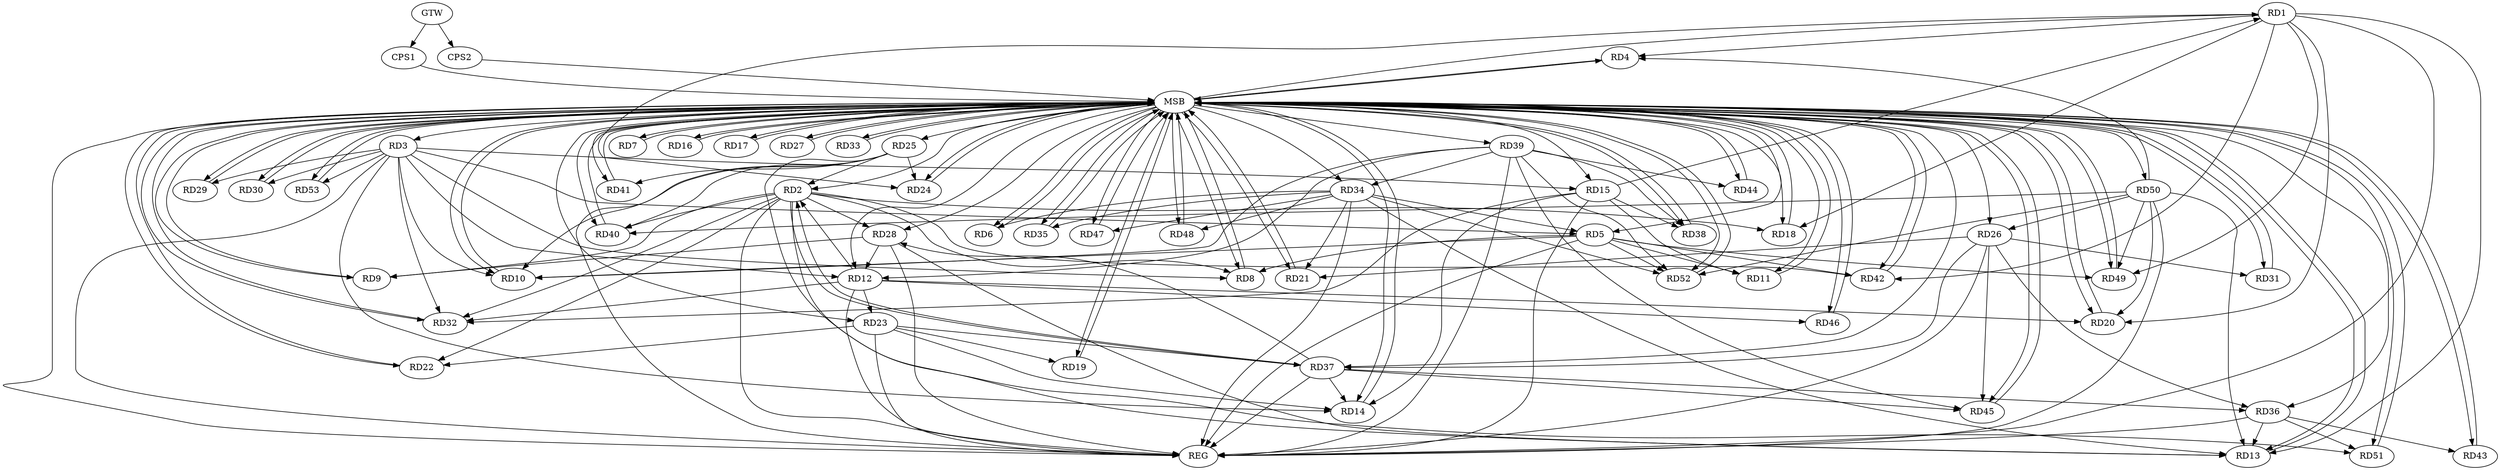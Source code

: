 strict digraph G {
  RD1 [ label="RD1" ];
  RD2 [ label="RD2" ];
  RD3 [ label="RD3" ];
  RD4 [ label="RD4" ];
  RD5 [ label="RD5" ];
  RD6 [ label="RD6" ];
  RD7 [ label="RD7" ];
  RD8 [ label="RD8" ];
  RD9 [ label="RD9" ];
  RD10 [ label="RD10" ];
  RD11 [ label="RD11" ];
  RD12 [ label="RD12" ];
  RD13 [ label="RD13" ];
  RD14 [ label="RD14" ];
  RD15 [ label="RD15" ];
  RD16 [ label="RD16" ];
  RD17 [ label="RD17" ];
  RD18 [ label="RD18" ];
  RD19 [ label="RD19" ];
  RD20 [ label="RD20" ];
  RD21 [ label="RD21" ];
  RD22 [ label="RD22" ];
  RD23 [ label="RD23" ];
  RD24 [ label="RD24" ];
  RD25 [ label="RD25" ];
  RD26 [ label="RD26" ];
  RD27 [ label="RD27" ];
  RD28 [ label="RD28" ];
  RD29 [ label="RD29" ];
  RD30 [ label="RD30" ];
  RD31 [ label="RD31" ];
  RD32 [ label="RD32" ];
  RD33 [ label="RD33" ];
  RD34 [ label="RD34" ];
  RD35 [ label="RD35" ];
  RD36 [ label="RD36" ];
  RD37 [ label="RD37" ];
  RD38 [ label="RD38" ];
  RD39 [ label="RD39" ];
  RD40 [ label="RD40" ];
  RD41 [ label="RD41" ];
  RD42 [ label="RD42" ];
  RD43 [ label="RD43" ];
  RD44 [ label="RD44" ];
  RD45 [ label="RD45" ];
  RD46 [ label="RD46" ];
  RD47 [ label="RD47" ];
  RD48 [ label="RD48" ];
  RD49 [ label="RD49" ];
  RD50 [ label="RD50" ];
  RD51 [ label="RD51" ];
  RD52 [ label="RD52" ];
  RD53 [ label="RD53" ];
  CPS1 [ label="CPS1" ];
  CPS2 [ label="CPS2" ];
  GTW [ label="GTW" ];
  REG [ label="REG" ];
  MSB [ label="MSB" ];
  RD1 -> RD4;
  RD1 -> RD13;
  RD15 -> RD1;
  RD1 -> RD18;
  RD1 -> RD20;
  RD1 -> RD24;
  RD1 -> RD42;
  RD1 -> RD49;
  RD2 -> RD8;
  RD2 -> RD9;
  RD12 -> RD2;
  RD2 -> RD13;
  RD2 -> RD18;
  RD2 -> RD22;
  RD25 -> RD2;
  RD2 -> RD28;
  RD2 -> RD32;
  RD2 -> RD37;
  RD37 -> RD2;
  RD2 -> RD40;
  RD2 -> RD42;
  RD3 -> RD5;
  RD3 -> RD8;
  RD3 -> RD10;
  RD3 -> RD12;
  RD3 -> RD14;
  RD3 -> RD15;
  RD3 -> RD29;
  RD3 -> RD30;
  RD3 -> RD32;
  RD3 -> RD53;
  RD50 -> RD4;
  RD5 -> RD8;
  RD5 -> RD10;
  RD5 -> RD11;
  RD34 -> RD5;
  RD5 -> RD42;
  RD5 -> RD49;
  RD5 -> RD52;
  RD34 -> RD6;
  RD28 -> RD9;
  RD25 -> RD10;
  RD39 -> RD10;
  RD15 -> RD11;
  RD12 -> RD20;
  RD12 -> RD23;
  RD28 -> RD12;
  RD12 -> RD32;
  RD39 -> RD12;
  RD12 -> RD46;
  RD28 -> RD13;
  RD34 -> RD13;
  RD36 -> RD13;
  RD50 -> RD13;
  RD15 -> RD14;
  RD23 -> RD14;
  RD37 -> RD14;
  RD15 -> RD32;
  RD15 -> RD38;
  RD23 -> RD19;
  RD50 -> RD20;
  RD26 -> RD21;
  RD34 -> RD21;
  RD23 -> RD22;
  RD23 -> RD37;
  RD25 -> RD24;
  RD25 -> RD40;
  RD25 -> RD41;
  RD25 -> RD51;
  RD26 -> RD31;
  RD26 -> RD36;
  RD26 -> RD37;
  RD26 -> RD45;
  RD50 -> RD26;
  RD37 -> RD28;
  RD34 -> RD35;
  RD39 -> RD34;
  RD34 -> RD47;
  RD34 -> RD48;
  RD34 -> RD52;
  RD37 -> RD36;
  RD36 -> RD43;
  RD36 -> RD51;
  RD37 -> RD45;
  RD39 -> RD38;
  RD39 -> RD44;
  RD39 -> RD45;
  RD39 -> RD52;
  RD50 -> RD40;
  RD50 -> RD49;
  RD50 -> RD52;
  GTW -> CPS1;
  GTW -> CPS2;
  RD1 -> REG;
  RD2 -> REG;
  RD3 -> REG;
  RD5 -> REG;
  RD12 -> REG;
  RD15 -> REG;
  RD23 -> REG;
  RD25 -> REG;
  RD26 -> REG;
  RD28 -> REG;
  RD34 -> REG;
  RD36 -> REG;
  RD37 -> REG;
  RD39 -> REG;
  RD50 -> REG;
  RD4 -> MSB;
  MSB -> RD5;
  MSB -> RD13;
  MSB -> RD15;
  MSB -> RD27;
  MSB -> RD43;
  MSB -> RD49;
  MSB -> REG;
  RD6 -> MSB;
  MSB -> RD35;
  MSB -> RD36;
  MSB -> RD40;
  RD7 -> MSB;
  MSB -> RD2;
  MSB -> RD6;
  MSB -> RD10;
  MSB -> RD21;
  MSB -> RD42;
  MSB -> RD47;
  RD8 -> MSB;
  MSB -> RD11;
  MSB -> RD18;
  MSB -> RD26;
  MSB -> RD28;
  MSB -> RD44;
  MSB -> RD53;
  RD9 -> MSB;
  MSB -> RD38;
  MSB -> RD46;
  RD10 -> MSB;
  MSB -> RD3;
  MSB -> RD25;
  MSB -> RD29;
  MSB -> RD32;
  MSB -> RD39;
  MSB -> RD52;
  RD11 -> MSB;
  MSB -> RD30;
  MSB -> RD50;
  RD13 -> MSB;
  MSB -> RD12;
  MSB -> RD23;
  MSB -> RD31;
  MSB -> RD37;
  RD14 -> MSB;
  MSB -> RD20;
  RD16 -> MSB;
  MSB -> RD4;
  MSB -> RD19;
  RD17 -> MSB;
  RD18 -> MSB;
  MSB -> RD34;
  RD19 -> MSB;
  MSB -> RD7;
  MSB -> RD16;
  RD20 -> MSB;
  MSB -> RD8;
  RD21 -> MSB;
  MSB -> RD14;
  MSB -> RD17;
  RD22 -> MSB;
  MSB -> RD41;
  MSB -> RD51;
  RD24 -> MSB;
  MSB -> RD48;
  RD27 -> MSB;
  RD29 -> MSB;
  RD30 -> MSB;
  RD31 -> MSB;
  MSB -> RD24;
  RD32 -> MSB;
  RD33 -> MSB;
  RD35 -> MSB;
  MSB -> RD9;
  RD38 -> MSB;
  RD40 -> MSB;
  MSB -> RD1;
  MSB -> RD45;
  RD41 -> MSB;
  RD42 -> MSB;
  RD43 -> MSB;
  RD44 -> MSB;
  RD45 -> MSB;
  RD46 -> MSB;
  MSB -> RD22;
  MSB -> RD33;
  RD47 -> MSB;
  RD48 -> MSB;
  RD49 -> MSB;
  RD51 -> MSB;
  RD52 -> MSB;
  RD53 -> MSB;
  CPS1 -> MSB;
  CPS2 -> MSB;
}
